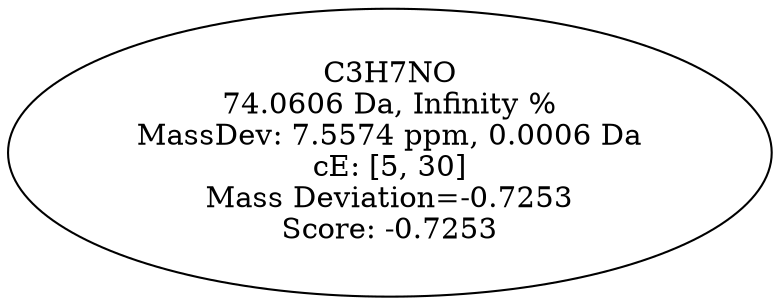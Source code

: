 strict digraph {
v1 [label="C3H7NO\n74.0606 Da, Infinity %\nMassDev: 7.5574 ppm, 0.0006 Da\ncE: [5, 30]\nMass Deviation=-0.7253\nScore: -0.7253"];
}
